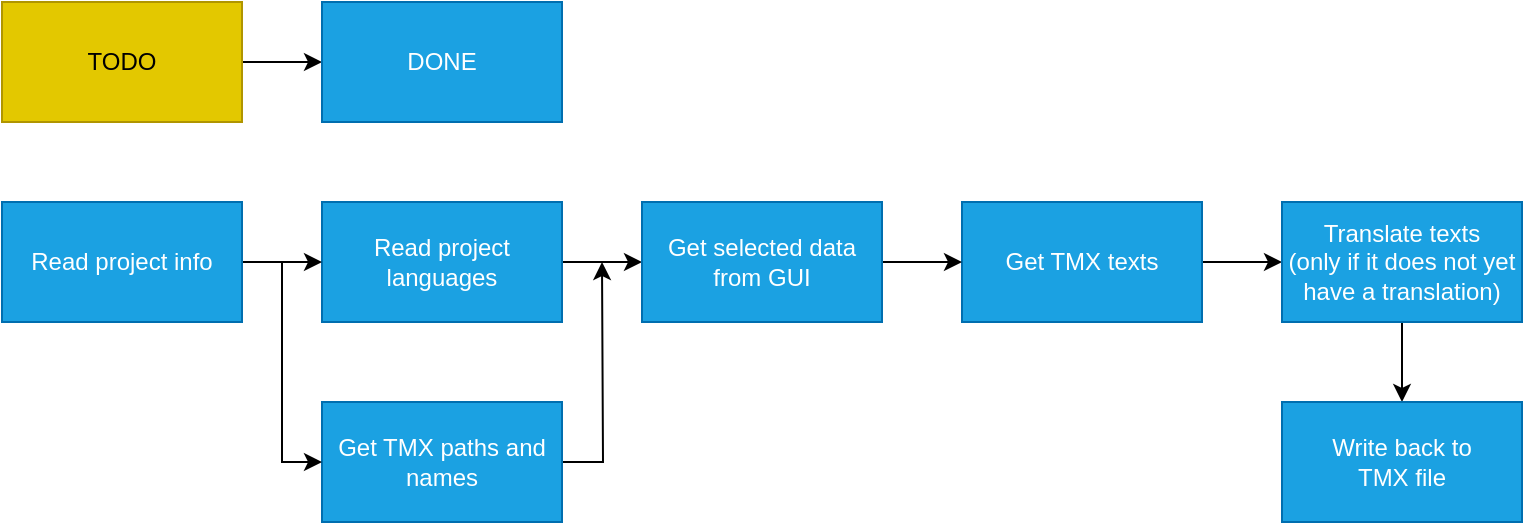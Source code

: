 <mxfile version="16.4.6" type="device"><diagram id="PZH2Ey0aTHBDT9sgHcuy" name="Page-1"><mxGraphModel dx="1422" dy="762" grid="1" gridSize="10" guides="1" tooltips="1" connect="1" arrows="1" fold="1" page="1" pageScale="1" pageWidth="850" pageHeight="1100" math="0" shadow="0"><root><mxCell id="0"/><mxCell id="1" parent="0"/><mxCell id="l1IbxV82Xg1uSzTb0x-h-3" value="" style="edgeStyle=orthogonalEdgeStyle;rounded=0;orthogonalLoop=1;jettySize=auto;html=1;" parent="1" source="l1IbxV82Xg1uSzTb0x-h-1" target="l1IbxV82Xg1uSzTb0x-h-2" edge="1"><mxGeometry relative="1" as="geometry"/></mxCell><mxCell id="l1IbxV82Xg1uSzTb0x-h-1" value="TODO" style="rounded=0;whiteSpace=wrap;html=1;fillColor=#e3c800;strokeColor=#B09500;fontColor=#000000;" parent="1" vertex="1"><mxGeometry x="40" y="40" width="120" height="60" as="geometry"/></mxCell><mxCell id="l1IbxV82Xg1uSzTb0x-h-2" value="DONE" style="rounded=0;whiteSpace=wrap;html=1;fillColor=#1ba1e2;strokeColor=#006EAF;fontColor=#ffffff;" parent="1" vertex="1"><mxGeometry x="200" y="40" width="120" height="60" as="geometry"/></mxCell><mxCell id="E_ABumGXwISdcMf5qi0d-15" value="" style="edgeStyle=orthogonalEdgeStyle;rounded=0;orthogonalLoop=1;jettySize=auto;html=1;" parent="1" source="l1IbxV82Xg1uSzTb0x-h-4" target="E_ABumGXwISdcMf5qi0d-9" edge="1"><mxGeometry relative="1" as="geometry"/></mxCell><mxCell id="l1IbxV82Xg1uSzTb0x-h-4" value="Read project languages" style="rounded=0;whiteSpace=wrap;html=1;fillColor=#1ba1e2;strokeColor=#006EAF;fontColor=#ffffff;" parent="1" vertex="1"><mxGeometry x="200" y="140" width="120" height="60" as="geometry"/></mxCell><mxCell id="E_ABumGXwISdcMf5qi0d-1" value="" style="edgeStyle=orthogonalEdgeStyle;rounded=0;orthogonalLoop=1;jettySize=auto;html=1;" parent="1" source="l1IbxV82Xg1uSzTb0x-h-5" target="l1IbxV82Xg1uSzTb0x-h-7" edge="1"><mxGeometry relative="1" as="geometry"/></mxCell><mxCell id="l1IbxV82Xg1uSzTb0x-h-5" value="Get TMX texts" style="whiteSpace=wrap;html=1;fillColor=#1ba1e2;strokeColor=#006EAF;rounded=0;fontColor=#ffffff;" parent="1" vertex="1"><mxGeometry x="520" y="140" width="120" height="60" as="geometry"/></mxCell><mxCell id="l1IbxV82Xg1uSzTb0x-h-11" value="" style="edgeStyle=orthogonalEdgeStyle;rounded=0;orthogonalLoop=1;jettySize=auto;html=1;" parent="1" source="l1IbxV82Xg1uSzTb0x-h-7" target="l1IbxV82Xg1uSzTb0x-h-10" edge="1"><mxGeometry relative="1" as="geometry"/></mxCell><mxCell id="l1IbxV82Xg1uSzTb0x-h-7" value="Translate texts&lt;br&gt;(only if it does not yet have a translation)" style="whiteSpace=wrap;html=1;fillColor=#1ba1e2;strokeColor=#006EAF;rounded=0;fontColor=#ffffff;" parent="1" vertex="1"><mxGeometry x="680" y="140" width="120" height="60" as="geometry"/></mxCell><mxCell id="l1IbxV82Xg1uSzTb0x-h-10" value="Write back to&lt;br&gt;TMX file" style="whiteSpace=wrap;html=1;fillColor=#1ba1e2;strokeColor=#006EAF;rounded=0;fontColor=#ffffff;" parent="1" vertex="1"><mxGeometry x="680" y="240" width="120" height="60" as="geometry"/></mxCell><mxCell id="E_ABumGXwISdcMf5qi0d-4" value="" style="edgeStyle=orthogonalEdgeStyle;rounded=0;orthogonalLoop=1;jettySize=auto;html=1;" parent="1" source="E_ABumGXwISdcMf5qi0d-2" edge="1"><mxGeometry relative="1" as="geometry"><mxPoint x="340" y="170" as="targetPoint"/></mxGeometry></mxCell><mxCell id="E_ABumGXwISdcMf5qi0d-2" value="Get TMX paths and names" style="whiteSpace=wrap;html=1;fillColor=#1ba1e2;strokeColor=#006EAF;rounded=0;fontColor=#ffffff;" parent="1" vertex="1"><mxGeometry x="200" y="240" width="120" height="60" as="geometry"/></mxCell><mxCell id="E_ABumGXwISdcMf5qi0d-6" value="" style="edgeStyle=orthogonalEdgeStyle;rounded=0;orthogonalLoop=1;jettySize=auto;html=1;" parent="1" source="E_ABumGXwISdcMf5qi0d-5" target="l1IbxV82Xg1uSzTb0x-h-4" edge="1"><mxGeometry relative="1" as="geometry"/></mxCell><mxCell id="E_ABumGXwISdcMf5qi0d-8" value="" style="edgeStyle=orthogonalEdgeStyle;rounded=0;orthogonalLoop=1;jettySize=auto;html=1;entryX=0;entryY=0.5;entryDx=0;entryDy=0;" parent="1" source="E_ABumGXwISdcMf5qi0d-5" target="E_ABumGXwISdcMf5qi0d-2" edge="1"><mxGeometry relative="1" as="geometry"><mxPoint x="100" y="280" as="targetPoint"/></mxGeometry></mxCell><mxCell id="E_ABumGXwISdcMf5qi0d-5" value="Read project info" style="rounded=0;whiteSpace=wrap;html=1;fillColor=#1ba1e2;strokeColor=#006EAF;fontColor=#ffffff;" parent="1" vertex="1"><mxGeometry x="40" y="140" width="120" height="60" as="geometry"/></mxCell><mxCell id="E_ABumGXwISdcMf5qi0d-16" value="" style="edgeStyle=orthogonalEdgeStyle;rounded=0;orthogonalLoop=1;jettySize=auto;html=1;" parent="1" source="E_ABumGXwISdcMf5qi0d-9" target="l1IbxV82Xg1uSzTb0x-h-5" edge="1"><mxGeometry relative="1" as="geometry"/></mxCell><mxCell id="E_ABumGXwISdcMf5qi0d-9" value="Get selected data from GUI" style="whiteSpace=wrap;html=1;fillColor=#1ba1e2;strokeColor=#006EAF;rounded=0;fontColor=#ffffff;" parent="1" vertex="1"><mxGeometry x="360" y="140" width="120" height="60" as="geometry"/></mxCell></root></mxGraphModel></diagram></mxfile>